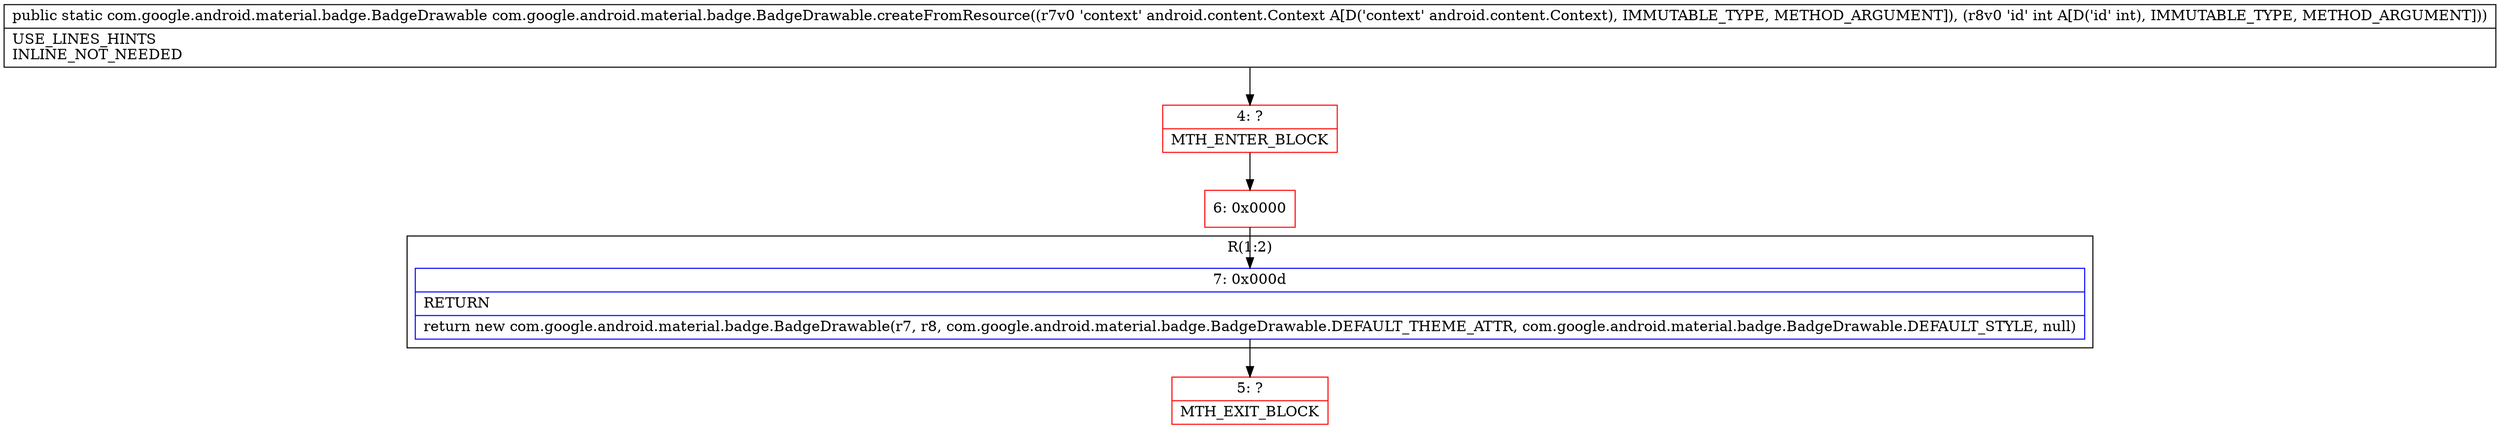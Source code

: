 digraph "CFG forcom.google.android.material.badge.BadgeDrawable.createFromResource(Landroid\/content\/Context;I)Lcom\/google\/android\/material\/badge\/BadgeDrawable;" {
subgraph cluster_Region_143570700 {
label = "R(1:2)";
node [shape=record,color=blue];
Node_7 [shape=record,label="{7\:\ 0x000d|RETURN\l|return new com.google.android.material.badge.BadgeDrawable(r7, r8, com.google.android.material.badge.BadgeDrawable.DEFAULT_THEME_ATTR, com.google.android.material.badge.BadgeDrawable.DEFAULT_STYLE, null)\l}"];
}
Node_4 [shape=record,color=red,label="{4\:\ ?|MTH_ENTER_BLOCK\l}"];
Node_6 [shape=record,color=red,label="{6\:\ 0x0000}"];
Node_5 [shape=record,color=red,label="{5\:\ ?|MTH_EXIT_BLOCK\l}"];
MethodNode[shape=record,label="{public static com.google.android.material.badge.BadgeDrawable com.google.android.material.badge.BadgeDrawable.createFromResource((r7v0 'context' android.content.Context A[D('context' android.content.Context), IMMUTABLE_TYPE, METHOD_ARGUMENT]), (r8v0 'id' int A[D('id' int), IMMUTABLE_TYPE, METHOD_ARGUMENT]))  | USE_LINES_HINTS\lINLINE_NOT_NEEDED\l}"];
MethodNode -> Node_4;Node_7 -> Node_5;
Node_4 -> Node_6;
Node_6 -> Node_7;
}

